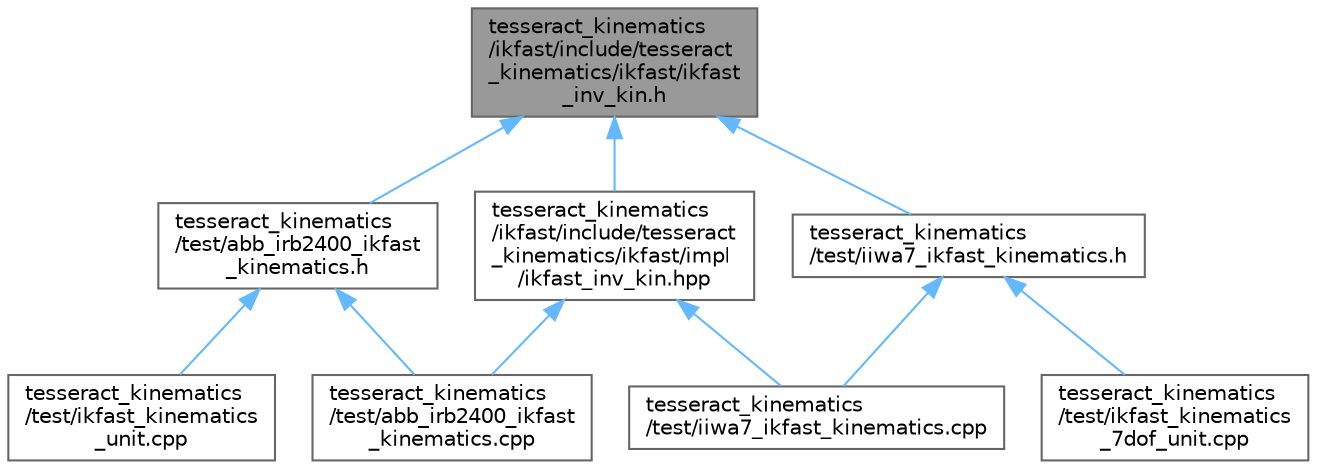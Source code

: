digraph "tesseract_kinematics/ikfast/include/tesseract_kinematics/ikfast/ikfast_inv_kin.h"
{
 // LATEX_PDF_SIZE
  bgcolor="transparent";
  edge [fontname=Helvetica,fontsize=10,labelfontname=Helvetica,labelfontsize=10];
  node [fontname=Helvetica,fontsize=10,shape=box,height=0.2,width=0.4];
  Node1 [label="tesseract_kinematics\l/ikfast/include/tesseract\l_kinematics/ikfast/ikfast\l_inv_kin.h",height=0.2,width=0.4,color="gray40", fillcolor="grey60", style="filled", fontcolor="black",tooltip="Tesseract IKFast Inverse kinematics Wrapper."];
  Node1 -> Node2 [dir="back",color="steelblue1",style="solid"];
  Node2 [label="tesseract_kinematics\l/ikfast/include/tesseract\l_kinematics/ikfast/impl\l/ikfast_inv_kin.hpp",height=0.2,width=0.4,color="grey40", fillcolor="white", style="filled",URL="$db/d22/ikfast__inv__kin_8hpp.html",tooltip="Tesseract IKFast Inverse kinematics Wrapper Implementation."];
  Node2 -> Node3 [dir="back",color="steelblue1",style="solid"];
  Node3 [label="tesseract_kinematics\l/test/abb_irb2400_ikfast\l_kinematics.cpp",height=0.2,width=0.4,color="grey40", fillcolor="white", style="filled",URL="$df/d98/abb__irb2400__ikfast__kinematics_8cpp.html",tooltip=" "];
  Node2 -> Node4 [dir="back",color="steelblue1",style="solid"];
  Node4 [label="tesseract_kinematics\l/test/iiwa7_ikfast_kinematics.cpp",height=0.2,width=0.4,color="grey40", fillcolor="white", style="filled",URL="$d3/df9/iiwa7__ikfast__kinematics_8cpp.html",tooltip=" "];
  Node1 -> Node5 [dir="back",color="steelblue1",style="solid"];
  Node5 [label="tesseract_kinematics\l/test/abb_irb2400_ikfast\l_kinematics.h",height=0.2,width=0.4,color="grey40", fillcolor="white", style="filled",URL="$d2/d96/abb__irb2400__ikfast__kinematics_8h.html",tooltip=" "];
  Node5 -> Node3 [dir="back",color="steelblue1",style="solid"];
  Node5 -> Node6 [dir="back",color="steelblue1",style="solid"];
  Node6 [label="tesseract_kinematics\l/test/ikfast_kinematics\l_unit.cpp",height=0.2,width=0.4,color="grey40", fillcolor="white", style="filled",URL="$d6/dd6/ikfast__kinematics__unit_8cpp.html",tooltip=" "];
  Node1 -> Node7 [dir="back",color="steelblue1",style="solid"];
  Node7 [label="tesseract_kinematics\l/test/iiwa7_ikfast_kinematics.h",height=0.2,width=0.4,color="grey40", fillcolor="white", style="filled",URL="$d2/d6d/iiwa7__ikfast__kinematics_8h.html",tooltip=" "];
  Node7 -> Node4 [dir="back",color="steelblue1",style="solid"];
  Node7 -> Node8 [dir="back",color="steelblue1",style="solid"];
  Node8 [label="tesseract_kinematics\l/test/ikfast_kinematics\l_7dof_unit.cpp",height=0.2,width=0.4,color="grey40", fillcolor="white", style="filled",URL="$d8/db1/ikfast__kinematics__7dof__unit_8cpp.html",tooltip=" "];
}
